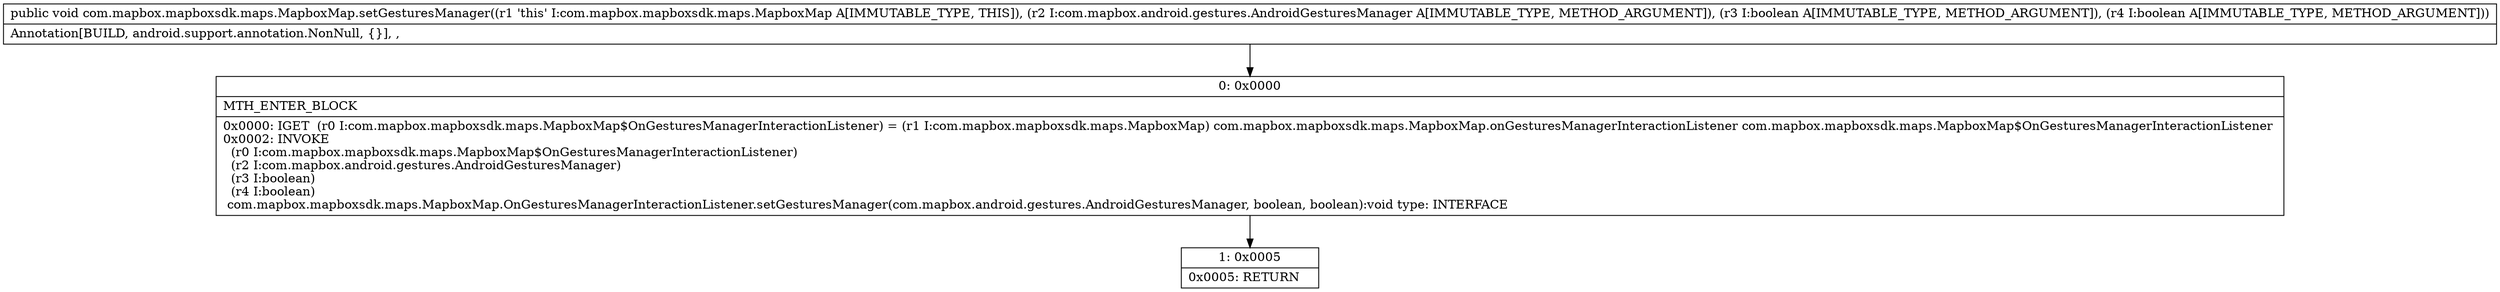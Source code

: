 digraph "CFG forcom.mapbox.mapboxsdk.maps.MapboxMap.setGesturesManager(Lcom\/mapbox\/android\/gestures\/AndroidGesturesManager;ZZ)V" {
Node_0 [shape=record,label="{0\:\ 0x0000|MTH_ENTER_BLOCK\l|0x0000: IGET  (r0 I:com.mapbox.mapboxsdk.maps.MapboxMap$OnGesturesManagerInteractionListener) = (r1 I:com.mapbox.mapboxsdk.maps.MapboxMap) com.mapbox.mapboxsdk.maps.MapboxMap.onGesturesManagerInteractionListener com.mapbox.mapboxsdk.maps.MapboxMap$OnGesturesManagerInteractionListener \l0x0002: INVOKE  \l  (r0 I:com.mapbox.mapboxsdk.maps.MapboxMap$OnGesturesManagerInteractionListener)\l  (r2 I:com.mapbox.android.gestures.AndroidGesturesManager)\l  (r3 I:boolean)\l  (r4 I:boolean)\l com.mapbox.mapboxsdk.maps.MapboxMap.OnGesturesManagerInteractionListener.setGesturesManager(com.mapbox.android.gestures.AndroidGesturesManager, boolean, boolean):void type: INTERFACE \l}"];
Node_1 [shape=record,label="{1\:\ 0x0005|0x0005: RETURN   \l}"];
MethodNode[shape=record,label="{public void com.mapbox.mapboxsdk.maps.MapboxMap.setGesturesManager((r1 'this' I:com.mapbox.mapboxsdk.maps.MapboxMap A[IMMUTABLE_TYPE, THIS]), (r2 I:com.mapbox.android.gestures.AndroidGesturesManager A[IMMUTABLE_TYPE, METHOD_ARGUMENT]), (r3 I:boolean A[IMMUTABLE_TYPE, METHOD_ARGUMENT]), (r4 I:boolean A[IMMUTABLE_TYPE, METHOD_ARGUMENT]))  | Annotation[BUILD, android.support.annotation.NonNull, \{\}], , \l}"];
MethodNode -> Node_0;
Node_0 -> Node_1;
}


